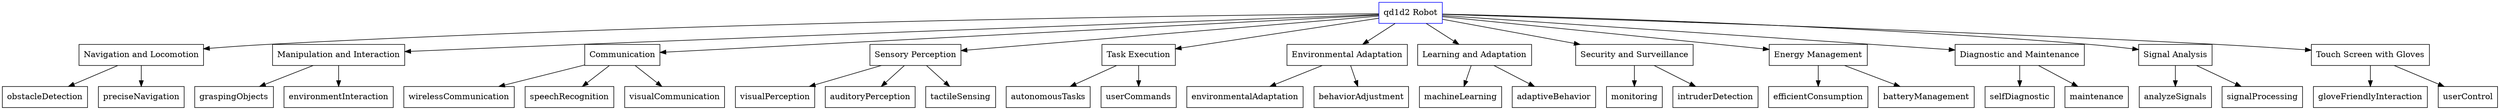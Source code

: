 digraph qd1d2Robot {
    node [shape=box];

    // Functionalities
    navigation [label="Navigation and Locomotion"];
    manipulation [label="Manipulation and Interaction"];
    communication [label="Communication"];
    perception [label="Sensory Perception"];
    taskExecution [label="Task Execution"];
    adaptation [label="Environmental Adaptation"];
    learning [label="Learning and Adaptation"];
    security [label="Security and Surveillance"];
    energyManagement [label="Energy Management"];
    diagnostic [label="Diagnostic and Maintenance"];
    signalAnalysis [label="Signal Analysis"];
    touchScreen [label="Touch Screen with Gloves"];

    // Relationships
    navigation -> {obstacleDetection, preciseNavigation};
    manipulation -> {graspingObjects, environmentInteraction};
    communication -> {wirelessCommunication, speechRecognition, visualCommunication};
    perception -> {visualPerception, auditoryPerception, tactileSensing};
    taskExecution -> {autonomousTasks, userCommands};
    adaptation -> {environmentalAdaptation, behaviorAdjustment};
    learning -> {machineLearning, adaptiveBehavior};
    security -> {monitoring, intruderDetection};
    energyManagement -> {efficientConsumption, batteryManagement};
    diagnostic -> {selfDiagnostic, maintenance};
    signalAnalysis -> {analyzeSignals, signalProcessing};
    touchScreen -> {gloveFriendlyInteraction, userControl};

    // Robot Node
    qd1d2Robot [label="qd1d2 Robot" shape=box, color=blue];

    // Connect Functionalities to Robot
    qd1d2Robot -> {navigation, manipulation, communication, perception, taskExecution, adaptation, learning, security, energyManagement, diagnostic, signalAnalysis, touchScreen};

    // Styling
    node [fontname="Arial", fontsize=10];
    edge [fontname="Arial", fontsize=8, color=darkgreen];

}

